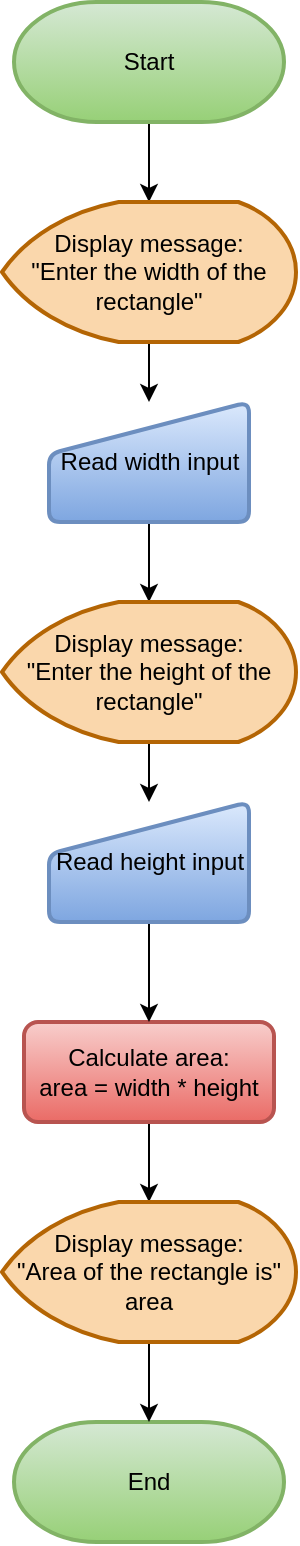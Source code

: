 <mxfile>
    <diagram id="XpZZzbYvRwj7PxAg929W" name="Page-1">
        <mxGraphModel dx="1631" dy="926" grid="1" gridSize="10" guides="1" tooltips="1" connect="1" arrows="1" fold="1" page="1" pageScale="1" pageWidth="850" pageHeight="1100" math="0" shadow="0">
            <root>
                <mxCell id="0"/>
                <mxCell id="1" parent="0"/>
                <mxCell id="9" style="edgeStyle=none;html=1;fontColor=#000000;" edge="1" parent="1" source="2" target="4">
                    <mxGeometry relative="1" as="geometry"/>
                </mxCell>
                <mxCell id="2" value="&lt;font color=&quot;#000000&quot;&gt;Start&lt;/font&gt;" style="strokeWidth=2;html=1;shape=mxgraph.flowchart.terminator;whiteSpace=wrap;fillColor=#d5e8d4;strokeColor=#82b366;gradientColor=#97d077;" vertex="1" parent="1">
                    <mxGeometry x="358" y="30" width="135" height="60" as="geometry"/>
                </mxCell>
                <mxCell id="3" value="&lt;font color=&quot;#000000&quot;&gt;End&lt;/font&gt;" style="strokeWidth=2;html=1;shape=mxgraph.flowchart.terminator;whiteSpace=wrap;fillColor=#d5e8d4;gradientColor=#97d077;strokeColor=#82b366;" vertex="1" parent="1">
                    <mxGeometry x="358" y="740" width="135" height="60" as="geometry"/>
                </mxCell>
                <mxCell id="10" style="edgeStyle=none;html=1;entryX=0.5;entryY=0;entryDx=0;entryDy=0;fontColor=#000000;" edge="1" parent="1" source="4" target="7">
                    <mxGeometry relative="1" as="geometry"/>
                </mxCell>
                <mxCell id="4" value="&lt;font color=&quot;#000000&quot;&gt;Display message: &lt;br&gt;&quot;Enter the width of the rectangle&quot;&lt;/font&gt;" style="strokeWidth=2;html=1;shape=mxgraph.flowchart.display;whiteSpace=wrap;fillColor=#fad7ac;strokeColor=#b46504;" vertex="1" parent="1">
                    <mxGeometry x="352" y="130" width="147" height="70" as="geometry"/>
                </mxCell>
                <mxCell id="12" style="edgeStyle=none;html=1;entryX=0.5;entryY=0;entryDx=0;entryDy=0;entryPerimeter=0;fontColor=#000000;" edge="1" parent="1" source="7" target="11">
                    <mxGeometry relative="1" as="geometry"/>
                </mxCell>
                <mxCell id="7" value="&lt;font color=&quot;#000000&quot;&gt;Read width input&lt;/font&gt;" style="html=1;strokeWidth=2;shape=manualInput;whiteSpace=wrap;rounded=1;size=26;arcSize=11;fillColor=#dae8fc;strokeColor=#6c8ebf;gradientColor=#7ea6e0;" vertex="1" parent="1">
                    <mxGeometry x="375.5" y="230" width="100" height="60" as="geometry"/>
                </mxCell>
                <mxCell id="18" style="edgeStyle=none;html=1;fontColor=#000000;" edge="1" parent="1" source="8" target="17">
                    <mxGeometry relative="1" as="geometry"/>
                </mxCell>
                <mxCell id="8" value="&lt;font color=&quot;#000000&quot;&gt;Calculate area: &lt;br&gt;area = width * height&lt;/font&gt;" style="rounded=1;whiteSpace=wrap;html=1;absoluteArcSize=1;arcSize=14;strokeWidth=2;fillColor=#f8cecc;gradientColor=#ea6b66;strokeColor=#b85450;" vertex="1" parent="1">
                    <mxGeometry x="363" y="540" width="125" height="50" as="geometry"/>
                </mxCell>
                <mxCell id="14" style="edgeStyle=none;html=1;entryX=0.5;entryY=0;entryDx=0;entryDy=0;fontColor=#000000;" edge="1" parent="1" source="11" target="13">
                    <mxGeometry relative="1" as="geometry"/>
                </mxCell>
                <mxCell id="11" value="&lt;font color=&quot;#000000&quot;&gt;Display message: &lt;br&gt;&quot;Enter the height of the rectangle&quot;&lt;/font&gt;" style="strokeWidth=2;html=1;shape=mxgraph.flowchart.display;whiteSpace=wrap;fillColor=#fad7ac;strokeColor=#b46504;" vertex="1" parent="1">
                    <mxGeometry x="352" y="330" width="147" height="70" as="geometry"/>
                </mxCell>
                <mxCell id="15" style="edgeStyle=none;html=1;entryX=0.5;entryY=0;entryDx=0;entryDy=0;fontColor=#000000;" edge="1" parent="1" source="13" target="8">
                    <mxGeometry relative="1" as="geometry"/>
                </mxCell>
                <mxCell id="13" value="&lt;font color=&quot;#000000&quot;&gt;Read height input&lt;/font&gt;" style="html=1;strokeWidth=2;shape=manualInput;whiteSpace=wrap;rounded=1;size=26;arcSize=11;fillColor=#dae8fc;gradientColor=#7ea6e0;strokeColor=#6c8ebf;" vertex="1" parent="1">
                    <mxGeometry x="375.5" y="430" width="100" height="60" as="geometry"/>
                </mxCell>
                <mxCell id="19" style="edgeStyle=none;html=1;fontColor=#000000;" edge="1" parent="1" source="17" target="3">
                    <mxGeometry relative="1" as="geometry"/>
                </mxCell>
                <mxCell id="17" value="&lt;font color=&quot;#000000&quot;&gt;Display message: &lt;br&gt;&quot;Area of the rectangle is&quot;&lt;br&gt;area&lt;br&gt;&lt;/font&gt;" style="strokeWidth=2;html=1;shape=mxgraph.flowchart.display;whiteSpace=wrap;fillColor=#fad7ac;strokeColor=#b46504;" vertex="1" parent="1">
                    <mxGeometry x="352" y="630" width="147" height="70" as="geometry"/>
                </mxCell>
            </root>
        </mxGraphModel>
    </diagram>
</mxfile>